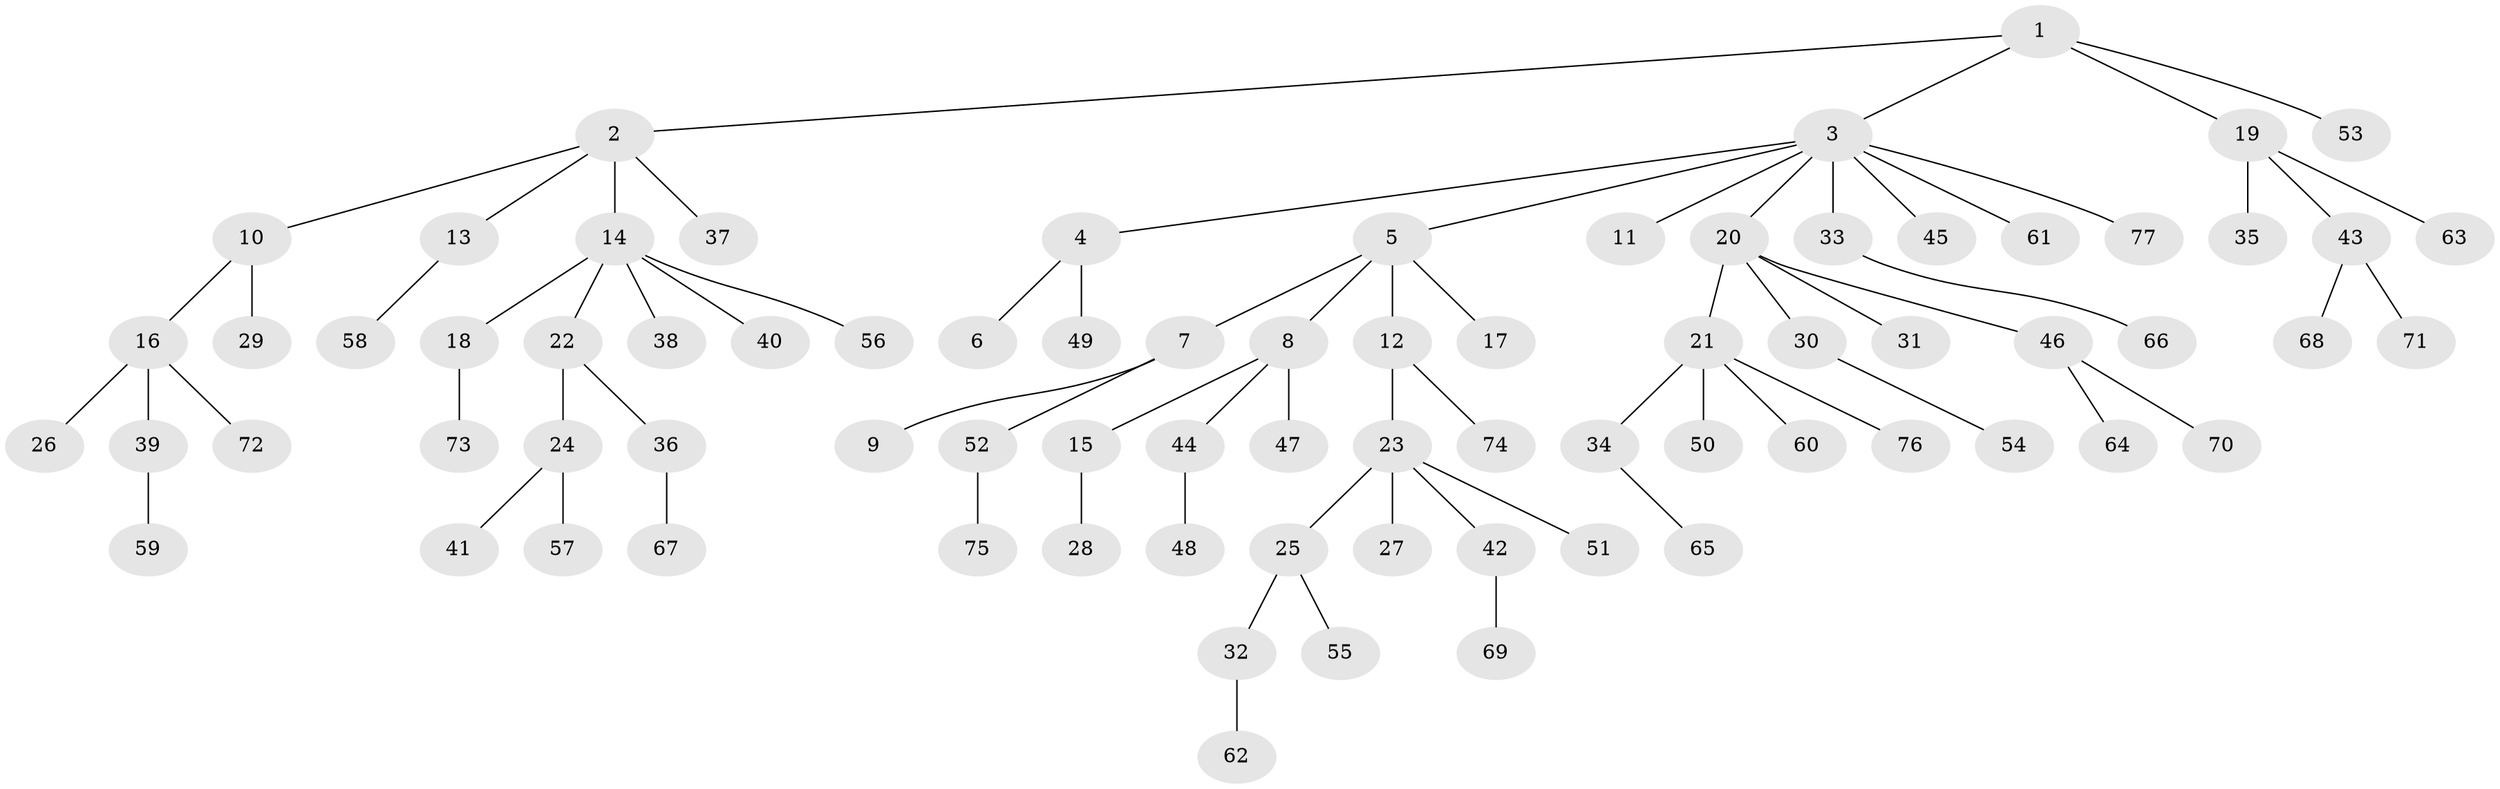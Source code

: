 // coarse degree distribution, {2: 0.125, 3: 0.16666666666666666, 1: 0.5833333333333334, 4: 0.08333333333333333, 6: 0.041666666666666664}
// Generated by graph-tools (version 1.1) at 2025/37/03/04/25 23:37:19]
// undirected, 77 vertices, 76 edges
graph export_dot {
  node [color=gray90,style=filled];
  1;
  2;
  3;
  4;
  5;
  6;
  7;
  8;
  9;
  10;
  11;
  12;
  13;
  14;
  15;
  16;
  17;
  18;
  19;
  20;
  21;
  22;
  23;
  24;
  25;
  26;
  27;
  28;
  29;
  30;
  31;
  32;
  33;
  34;
  35;
  36;
  37;
  38;
  39;
  40;
  41;
  42;
  43;
  44;
  45;
  46;
  47;
  48;
  49;
  50;
  51;
  52;
  53;
  54;
  55;
  56;
  57;
  58;
  59;
  60;
  61;
  62;
  63;
  64;
  65;
  66;
  67;
  68;
  69;
  70;
  71;
  72;
  73;
  74;
  75;
  76;
  77;
  1 -- 2;
  1 -- 3;
  1 -- 19;
  1 -- 53;
  2 -- 10;
  2 -- 13;
  2 -- 14;
  2 -- 37;
  3 -- 4;
  3 -- 5;
  3 -- 11;
  3 -- 20;
  3 -- 33;
  3 -- 45;
  3 -- 61;
  3 -- 77;
  4 -- 6;
  4 -- 49;
  5 -- 7;
  5 -- 8;
  5 -- 12;
  5 -- 17;
  7 -- 9;
  7 -- 52;
  8 -- 15;
  8 -- 44;
  8 -- 47;
  10 -- 16;
  10 -- 29;
  12 -- 23;
  12 -- 74;
  13 -- 58;
  14 -- 18;
  14 -- 22;
  14 -- 38;
  14 -- 40;
  14 -- 56;
  15 -- 28;
  16 -- 26;
  16 -- 39;
  16 -- 72;
  18 -- 73;
  19 -- 35;
  19 -- 43;
  19 -- 63;
  20 -- 21;
  20 -- 30;
  20 -- 31;
  20 -- 46;
  21 -- 34;
  21 -- 50;
  21 -- 60;
  21 -- 76;
  22 -- 24;
  22 -- 36;
  23 -- 25;
  23 -- 27;
  23 -- 42;
  23 -- 51;
  24 -- 41;
  24 -- 57;
  25 -- 32;
  25 -- 55;
  30 -- 54;
  32 -- 62;
  33 -- 66;
  34 -- 65;
  36 -- 67;
  39 -- 59;
  42 -- 69;
  43 -- 68;
  43 -- 71;
  44 -- 48;
  46 -- 64;
  46 -- 70;
  52 -- 75;
}
